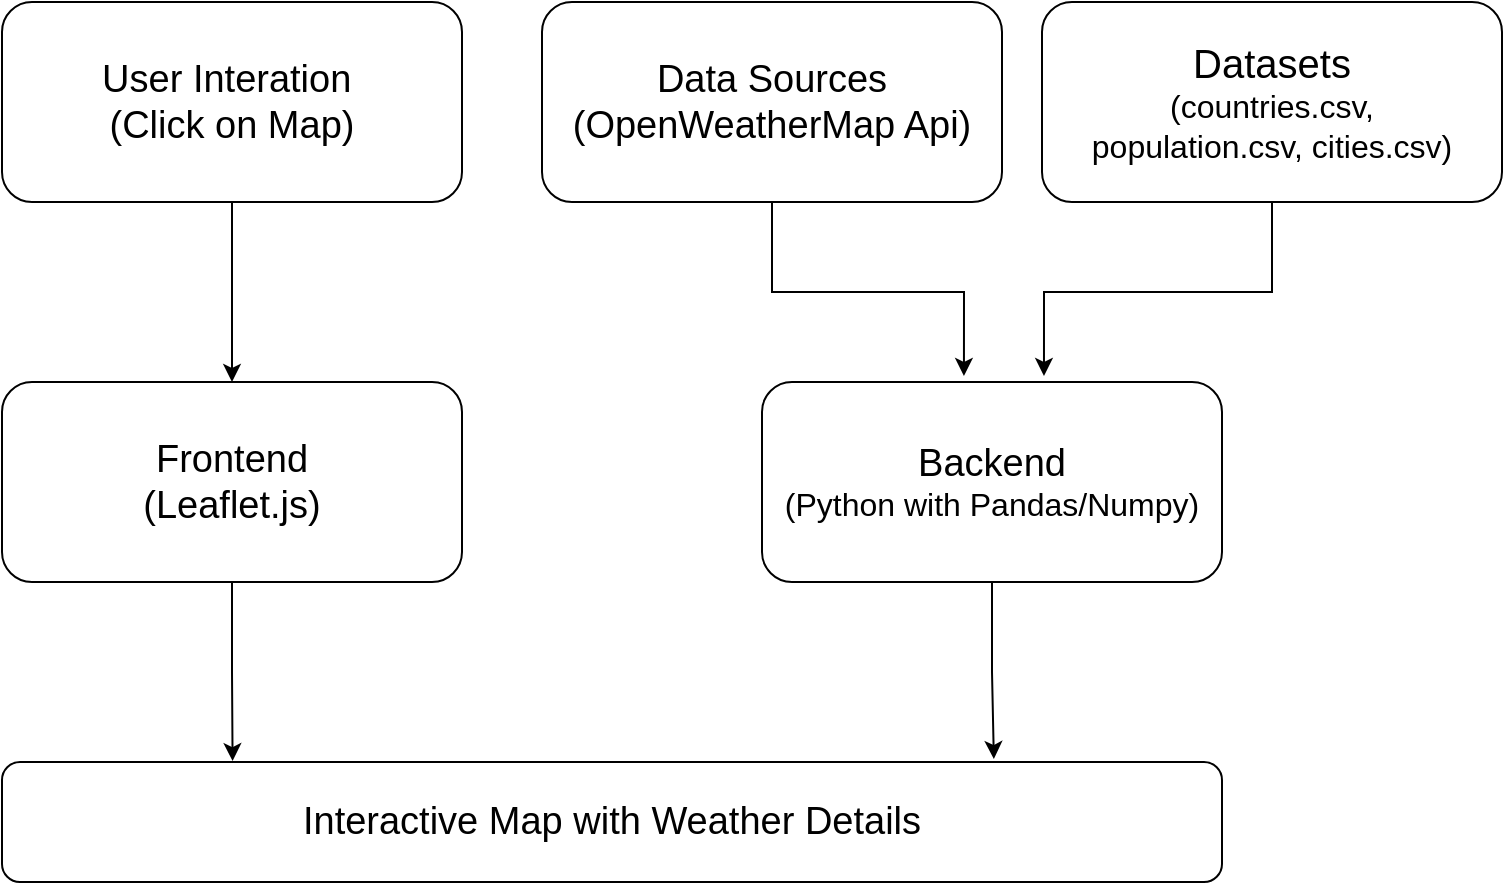 <mxfile version="26.0.3">
  <diagram name="Pagină-1" id="B0nTlvXFXIQh6yyFnokd">
    <mxGraphModel dx="954" dy="615" grid="1" gridSize="10" guides="1" tooltips="1" connect="1" arrows="1" fold="1" page="1" pageScale="1" pageWidth="827" pageHeight="1169" math="0" shadow="0">
      <root>
        <mxCell id="0" />
        <mxCell id="1" parent="0" />
        <mxCell id="3IjrI92zLYc23TLEdCCV-9" style="edgeStyle=orthogonalEdgeStyle;rounded=0;orthogonalLoop=1;jettySize=auto;html=1;entryX=0.5;entryY=0;entryDx=0;entryDy=0;" edge="1" parent="1" source="3IjrI92zLYc23TLEdCCV-1" target="3IjrI92zLYc23TLEdCCV-5">
          <mxGeometry relative="1" as="geometry" />
        </mxCell>
        <mxCell id="3IjrI92zLYc23TLEdCCV-1" value="" style="rounded=1;whiteSpace=wrap;html=1;" vertex="1" parent="1">
          <mxGeometry x="80" y="120" width="230" height="100" as="geometry" />
        </mxCell>
        <mxCell id="3IjrI92zLYc23TLEdCCV-2" value="&lt;font style=&quot;font-size: 19px;&quot;&gt;User Interation&amp;nbsp;&lt;/font&gt;&lt;div&gt;&lt;font style=&quot;font-size: 19px;&quot;&gt;(Click on Map)&lt;/font&gt;&lt;/div&gt;" style="text;html=1;align=center;verticalAlign=middle;whiteSpace=wrap;rounded=0;" vertex="1" parent="1">
          <mxGeometry x="120" y="140" width="150" height="60" as="geometry" />
        </mxCell>
        <mxCell id="3IjrI92zLYc23TLEdCCV-3" value="" style="rounded=1;whiteSpace=wrap;html=1;" vertex="1" parent="1">
          <mxGeometry x="350" y="120" width="230" height="100" as="geometry" />
        </mxCell>
        <mxCell id="3IjrI92zLYc23TLEdCCV-4" value="&lt;font style=&quot;font-size: 19px;&quot;&gt;Data Sources (OpenWeatherMap Api)&lt;/font&gt;" style="text;html=1;align=center;verticalAlign=middle;whiteSpace=wrap;rounded=0;" vertex="1" parent="1">
          <mxGeometry x="360" y="130" width="210" height="80" as="geometry" />
        </mxCell>
        <mxCell id="3IjrI92zLYc23TLEdCCV-5" value="" style="rounded=1;whiteSpace=wrap;html=1;" vertex="1" parent="1">
          <mxGeometry x="80" y="310" width="230" height="100" as="geometry" />
        </mxCell>
        <mxCell id="3IjrI92zLYc23TLEdCCV-6" value="" style="rounded=1;whiteSpace=wrap;html=1;" vertex="1" parent="1">
          <mxGeometry x="460" y="310" width="230" height="100" as="geometry" />
        </mxCell>
        <mxCell id="3IjrI92zLYc23TLEdCCV-7" value="&lt;font style=&quot;font-size: 19px;&quot;&gt;Frontend &lt;br&gt;(Leaflet.js)&lt;/font&gt;" style="text;html=1;align=center;verticalAlign=middle;whiteSpace=wrap;rounded=0;" vertex="1" parent="1">
          <mxGeometry x="100" y="320" width="190" height="80" as="geometry" />
        </mxCell>
        <mxCell id="3IjrI92zLYc23TLEdCCV-8" value="&lt;font style=&quot;font-size: 19px;&quot;&gt;Backend&lt;/font&gt;&lt;div&gt;&lt;font style=&quot;font-size: 16px;&quot;&gt;(Python with Pandas/Numpy)&lt;/font&gt;&lt;/div&gt;" style="text;html=1;align=center;verticalAlign=middle;whiteSpace=wrap;rounded=0;" vertex="1" parent="1">
          <mxGeometry x="470" y="320" width="210" height="80" as="geometry" />
        </mxCell>
        <mxCell id="3IjrI92zLYc23TLEdCCV-12" value="" style="rounded=1;whiteSpace=wrap;html=1;" vertex="1" parent="1">
          <mxGeometry x="80" y="500" width="610" height="60" as="geometry" />
        </mxCell>
        <mxCell id="3IjrI92zLYc23TLEdCCV-13" value="&lt;font style=&quot;font-size: 19px;&quot;&gt;Interactive Map with Weather Details&lt;/font&gt;" style="text;html=1;align=center;verticalAlign=middle;whiteSpace=wrap;rounded=0;" vertex="1" parent="1">
          <mxGeometry x="110" y="515" width="550" height="30" as="geometry" />
        </mxCell>
        <mxCell id="3IjrI92zLYc23TLEdCCV-15" style="edgeStyle=orthogonalEdgeStyle;rounded=0;orthogonalLoop=1;jettySize=auto;html=1;entryX=0.189;entryY=-0.008;entryDx=0;entryDy=0;entryPerimeter=0;" edge="1" parent="1" source="3IjrI92zLYc23TLEdCCV-5" target="3IjrI92zLYc23TLEdCCV-12">
          <mxGeometry relative="1" as="geometry" />
        </mxCell>
        <mxCell id="3IjrI92zLYc23TLEdCCV-18" style="edgeStyle=orthogonalEdgeStyle;rounded=0;orthogonalLoop=1;jettySize=auto;html=1;entryX=0.813;entryY=-0.025;entryDx=0;entryDy=0;entryPerimeter=0;" edge="1" parent="1" source="3IjrI92zLYc23TLEdCCV-6" target="3IjrI92zLYc23TLEdCCV-12">
          <mxGeometry relative="1" as="geometry" />
        </mxCell>
        <mxCell id="3IjrI92zLYc23TLEdCCV-19" value="" style="rounded=1;whiteSpace=wrap;html=1;" vertex="1" parent="1">
          <mxGeometry x="600" y="120" width="230" height="100" as="geometry" />
        </mxCell>
        <mxCell id="3IjrI92zLYc23TLEdCCV-20" value="&lt;font style=&quot;font-size: 20px;&quot;&gt;Datasets &lt;br&gt;&lt;/font&gt;&lt;font style=&quot;font-size: 16px;&quot;&gt;(countries.csv, population.csv, cities.csv)&lt;/font&gt;" style="text;html=1;align=center;verticalAlign=middle;whiteSpace=wrap;rounded=0;" vertex="1" parent="1">
          <mxGeometry x="610" y="130" width="210" height="80" as="geometry" />
        </mxCell>
        <mxCell id="3IjrI92zLYc23TLEdCCV-22" style="edgeStyle=orthogonalEdgeStyle;rounded=0;orthogonalLoop=1;jettySize=auto;html=1;entryX=0.613;entryY=-0.03;entryDx=0;entryDy=0;entryPerimeter=0;" edge="1" parent="1" source="3IjrI92zLYc23TLEdCCV-19" target="3IjrI92zLYc23TLEdCCV-6">
          <mxGeometry relative="1" as="geometry" />
        </mxCell>
        <mxCell id="3IjrI92zLYc23TLEdCCV-23" style="edgeStyle=orthogonalEdgeStyle;rounded=0;orthogonalLoop=1;jettySize=auto;html=1;entryX=0.439;entryY=-0.03;entryDx=0;entryDy=0;entryPerimeter=0;" edge="1" parent="1" source="3IjrI92zLYc23TLEdCCV-3" target="3IjrI92zLYc23TLEdCCV-6">
          <mxGeometry relative="1" as="geometry" />
        </mxCell>
      </root>
    </mxGraphModel>
  </diagram>
</mxfile>
